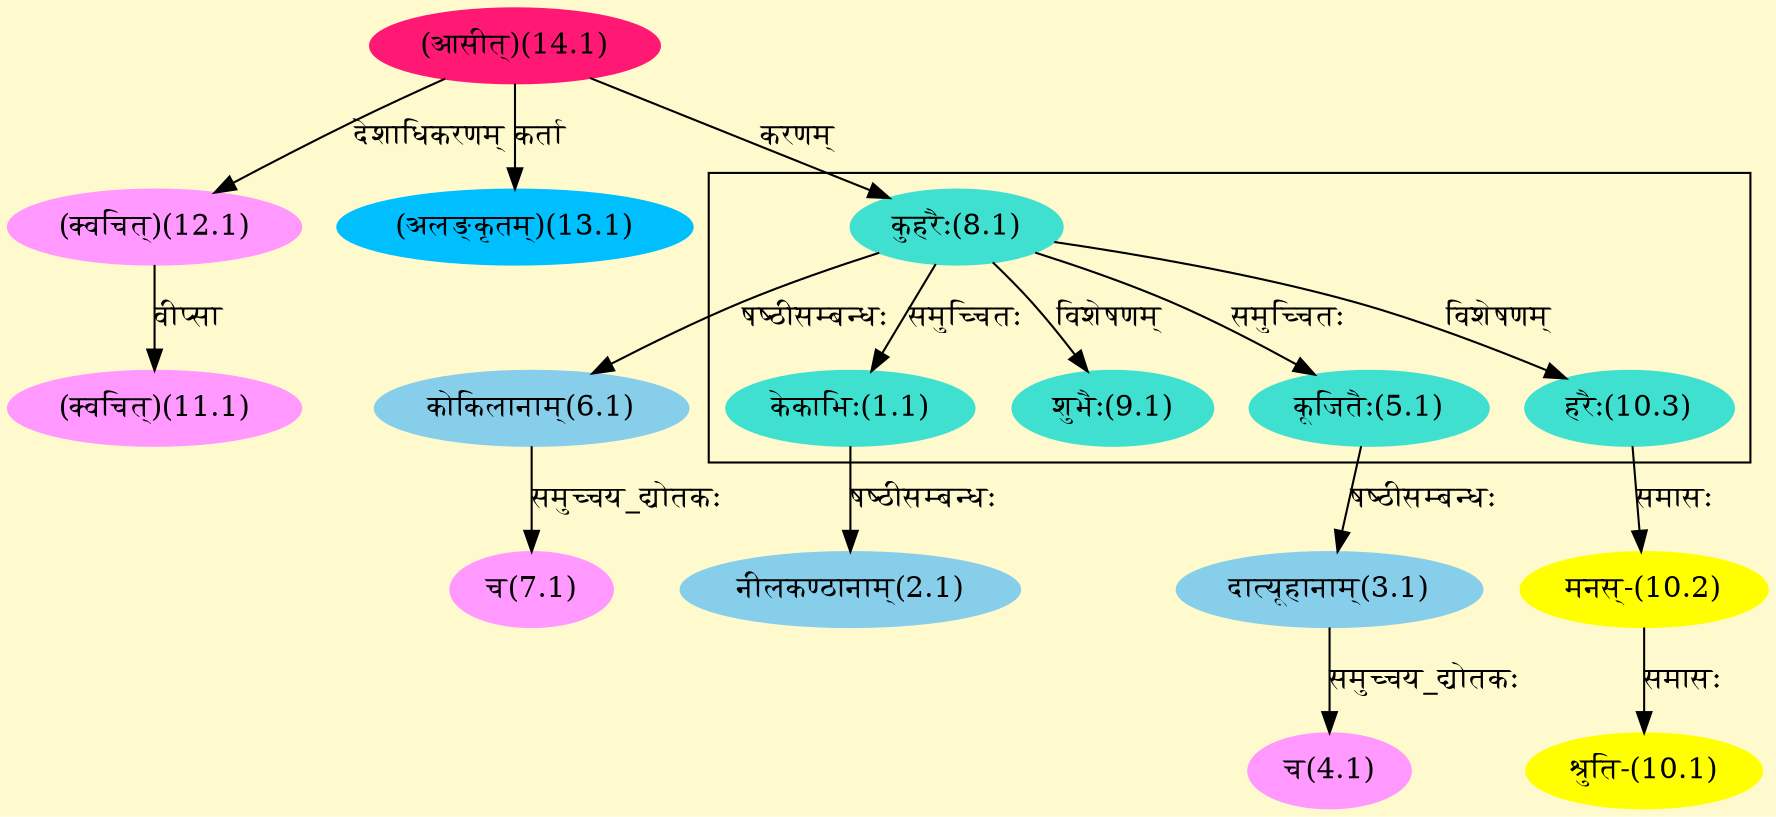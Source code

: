 digraph G{
rankdir=BT;
 compound=true;
 bgcolor="lemonchiffon1";

subgraph cluster_1{
Node1_1 [style=filled, color="#40E0D0" label = "केकाभिः(1.1)"]
Node8_1 [style=filled, color="#40E0D0" label = "कुहरैः(8.1)"]
Node5_1 [style=filled, color="#40E0D0" label = "कूजितैः(5.1)"]
Node9_1 [style=filled, color="#40E0D0" label = "शुभैः(9.1)"]
Node10_3 [style=filled, color="#40E0D0" label = "हरैः(10.3)"]

}
Node2_1 [style=filled, color="#87CEEB" label = "नीलकण्ठानाम्(2.1)"]
Node1_1 [style=filled, color="#40E0D0" label = "केकाभिः(1.1)"]
Node3_1 [style=filled, color="#87CEEB" label = "दात्यूहानाम्(3.1)"]
Node5_1 [style=filled, color="#40E0D0" label = "कूजितैः(5.1)"]
Node4_1 [style=filled, color="#FF99FF" label = "च(4.1)"]
Node6_1 [style=filled, color="#87CEEB" label = "कोकिलानाम्(6.1)"]
Node8_1 [style=filled, color="#40E0D0" label = "कुहरैः(8.1)"]
Node7_1 [style=filled, color="#FF99FF" label = "च(7.1)"]
Node14_1 [style=filled, color="#FF1975" label = "(आसीत्)(14.1)"]
Node10_1 [style=filled, color="#FFFF00" label = "श्रुति-(10.1)"]
Node10_2 [style=filled, color="#FFFF00" label = "मनस्-(10.2)"]
Node10_3 [style=filled, color="#40E0D0" label = "हरैः(10.3)"]
Node11_1 [style=filled, color="#FF99FF" label = "(क्वचित्)(11.1)"]
Node12_1 [style=filled, color="#FF99FF" label = "(क्वचित्)(12.1)"]
Node13_1 [style=filled, color="#00BFFF" label = "(अलङ्कृतम्)(13.1)"]
/* Start of Relations section */

Node1_1 -> Node8_1 [  label="समुच्चितः"  dir="back" ]
Node2_1 -> Node1_1 [  label="षष्ठीसम्बन्धः"  dir="back" ]
Node3_1 -> Node5_1 [  label="षष्ठीसम्बन्धः"  dir="back" ]
Node4_1 -> Node3_1 [  label="समुच्चय_द्योतकः"  dir="back" ]
Node5_1 -> Node8_1 [  label="समुच्चितः"  dir="back" ]
Node6_1 -> Node8_1 [  label="षष्ठीसम्बन्धः"  dir="back" ]
Node7_1 -> Node6_1 [  label="समुच्चय_द्योतकः"  dir="back" ]
Node8_1 -> Node14_1 [  label="करणम्"  dir="back" ]
Node9_1 -> Node8_1 [  label="विशेषणम्"  dir="back" ]
Node10_1 -> Node10_2 [  label="समासः"  dir="back" ]
Node10_2 -> Node10_3 [  label="समासः"  dir="back" ]
Node10_3 -> Node8_1 [  label="विशेषणम्"  dir="back" ]
Node11_1 -> Node12_1 [  label="वीप्सा"  dir="back" ]
Node12_1 -> Node14_1 [  label="देशाधिकरणम्"  dir="back" ]
Node13_1 -> Node14_1 [  label="कर्ता"  dir="back" ]
}

